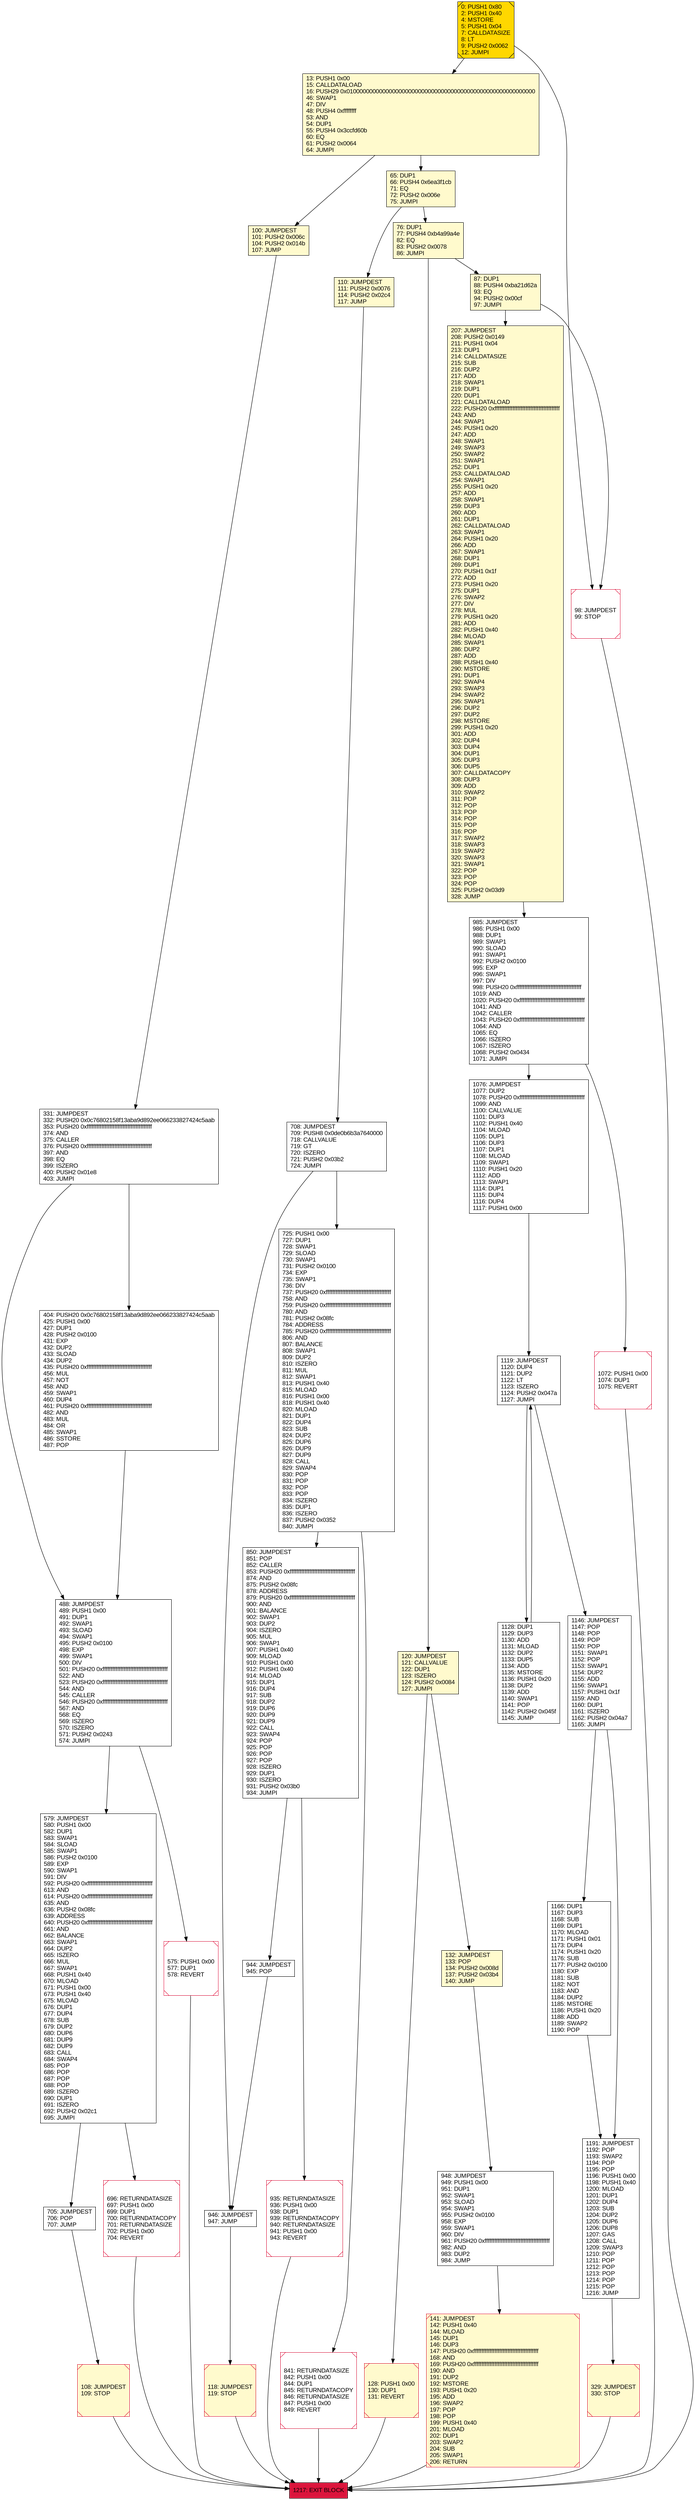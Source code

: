 digraph G {
bgcolor=transparent rankdir=UD;
node [shape=box style=filled color=black fillcolor=white fontname=arial fontcolor=black];
488 [label="488: JUMPDEST\l489: PUSH1 0x00\l491: DUP1\l492: SWAP1\l493: SLOAD\l494: SWAP1\l495: PUSH2 0x0100\l498: EXP\l499: SWAP1\l500: DIV\l501: PUSH20 0xffffffffffffffffffffffffffffffffffffffff\l522: AND\l523: PUSH20 0xffffffffffffffffffffffffffffffffffffffff\l544: AND\l545: CALLER\l546: PUSH20 0xffffffffffffffffffffffffffffffffffffffff\l567: AND\l568: EQ\l569: ISZERO\l570: ISZERO\l571: PUSH2 0x0243\l574: JUMPI\l" ];
850 [label="850: JUMPDEST\l851: POP\l852: CALLER\l853: PUSH20 0xffffffffffffffffffffffffffffffffffffffff\l874: AND\l875: PUSH2 0x08fc\l878: ADDRESS\l879: PUSH20 0xffffffffffffffffffffffffffffffffffffffff\l900: AND\l901: BALANCE\l902: SWAP1\l903: DUP2\l904: ISZERO\l905: MUL\l906: SWAP1\l907: PUSH1 0x40\l909: MLOAD\l910: PUSH1 0x00\l912: PUSH1 0x40\l914: MLOAD\l915: DUP1\l916: DUP4\l917: SUB\l918: DUP2\l919: DUP6\l920: DUP9\l921: DUP9\l922: CALL\l923: SWAP4\l924: POP\l925: POP\l926: POP\l927: POP\l928: ISZERO\l929: DUP1\l930: ISZERO\l931: PUSH2 0x03b0\l934: JUMPI\l" ];
1076 [label="1076: JUMPDEST\l1077: DUP2\l1078: PUSH20 0xffffffffffffffffffffffffffffffffffffffff\l1099: AND\l1100: CALLVALUE\l1101: DUP3\l1102: PUSH1 0x40\l1104: MLOAD\l1105: DUP1\l1106: DUP3\l1107: DUP1\l1108: MLOAD\l1109: SWAP1\l1110: PUSH1 0x20\l1112: ADD\l1113: SWAP1\l1114: DUP1\l1115: DUP4\l1116: DUP4\l1117: PUSH1 0x00\l" ];
1217 [label="1217: EXIT BLOCK\l" fillcolor=crimson ];
944 [label="944: JUMPDEST\l945: POP\l" ];
948 [label="948: JUMPDEST\l949: PUSH1 0x00\l951: DUP1\l952: SWAP1\l953: SLOAD\l954: SWAP1\l955: PUSH2 0x0100\l958: EXP\l959: SWAP1\l960: DIV\l961: PUSH20 0xffffffffffffffffffffffffffffffffffffffff\l982: AND\l983: DUP2\l984: JUMP\l" ];
110 [label="110: JUMPDEST\l111: PUSH2 0x0076\l114: PUSH2 0x02c4\l117: JUMP\l" fillcolor=lemonchiffon ];
946 [label="946: JUMPDEST\l947: JUMP\l" ];
1166 [label="1166: DUP1\l1167: DUP3\l1168: SUB\l1169: DUP1\l1170: MLOAD\l1171: PUSH1 0x01\l1173: DUP4\l1174: PUSH1 0x20\l1176: SUB\l1177: PUSH2 0x0100\l1180: EXP\l1181: SUB\l1182: NOT\l1183: AND\l1184: DUP2\l1185: MSTORE\l1186: PUSH1 0x20\l1188: ADD\l1189: SWAP2\l1190: POP\l" ];
65 [label="65: DUP1\l66: PUSH4 0x6ea3f1cb\l71: EQ\l72: PUSH2 0x006e\l75: JUMPI\l" fillcolor=lemonchiffon ];
207 [label="207: JUMPDEST\l208: PUSH2 0x0149\l211: PUSH1 0x04\l213: DUP1\l214: CALLDATASIZE\l215: SUB\l216: DUP2\l217: ADD\l218: SWAP1\l219: DUP1\l220: DUP1\l221: CALLDATALOAD\l222: PUSH20 0xffffffffffffffffffffffffffffffffffffffff\l243: AND\l244: SWAP1\l245: PUSH1 0x20\l247: ADD\l248: SWAP1\l249: SWAP3\l250: SWAP2\l251: SWAP1\l252: DUP1\l253: CALLDATALOAD\l254: SWAP1\l255: PUSH1 0x20\l257: ADD\l258: SWAP1\l259: DUP3\l260: ADD\l261: DUP1\l262: CALLDATALOAD\l263: SWAP1\l264: PUSH1 0x20\l266: ADD\l267: SWAP1\l268: DUP1\l269: DUP1\l270: PUSH1 0x1f\l272: ADD\l273: PUSH1 0x20\l275: DUP1\l276: SWAP2\l277: DIV\l278: MUL\l279: PUSH1 0x20\l281: ADD\l282: PUSH1 0x40\l284: MLOAD\l285: SWAP1\l286: DUP2\l287: ADD\l288: PUSH1 0x40\l290: MSTORE\l291: DUP1\l292: SWAP4\l293: SWAP3\l294: SWAP2\l295: SWAP1\l296: DUP2\l297: DUP2\l298: MSTORE\l299: PUSH1 0x20\l301: ADD\l302: DUP4\l303: DUP4\l304: DUP1\l305: DUP3\l306: DUP5\l307: CALLDATACOPY\l308: DUP3\l309: ADD\l310: SWAP2\l311: POP\l312: POP\l313: POP\l314: POP\l315: POP\l316: POP\l317: SWAP2\l318: SWAP3\l319: SWAP2\l320: SWAP3\l321: SWAP1\l322: POP\l323: POP\l324: POP\l325: PUSH2 0x03d9\l328: JUMP\l" fillcolor=lemonchiffon ];
579 [label="579: JUMPDEST\l580: PUSH1 0x00\l582: DUP1\l583: SWAP1\l584: SLOAD\l585: SWAP1\l586: PUSH2 0x0100\l589: EXP\l590: SWAP1\l591: DIV\l592: PUSH20 0xffffffffffffffffffffffffffffffffffffffff\l613: AND\l614: PUSH20 0xffffffffffffffffffffffffffffffffffffffff\l635: AND\l636: PUSH2 0x08fc\l639: ADDRESS\l640: PUSH20 0xffffffffffffffffffffffffffffffffffffffff\l661: AND\l662: BALANCE\l663: SWAP1\l664: DUP2\l665: ISZERO\l666: MUL\l667: SWAP1\l668: PUSH1 0x40\l670: MLOAD\l671: PUSH1 0x00\l673: PUSH1 0x40\l675: MLOAD\l676: DUP1\l677: DUP4\l678: SUB\l679: DUP2\l680: DUP6\l681: DUP9\l682: DUP9\l683: CALL\l684: SWAP4\l685: POP\l686: POP\l687: POP\l688: POP\l689: ISZERO\l690: DUP1\l691: ISZERO\l692: PUSH2 0x02c1\l695: JUMPI\l" ];
1119 [label="1119: JUMPDEST\l1120: DUP4\l1121: DUP2\l1122: LT\l1123: ISZERO\l1124: PUSH2 0x047a\l1127: JUMPI\l" ];
1072 [label="1072: PUSH1 0x00\l1074: DUP1\l1075: REVERT\l" shape=Msquare color=crimson ];
841 [label="841: RETURNDATASIZE\l842: PUSH1 0x00\l844: DUP1\l845: RETURNDATACOPY\l846: RETURNDATASIZE\l847: PUSH1 0x00\l849: REVERT\l" shape=Msquare color=crimson ];
1146 [label="1146: JUMPDEST\l1147: POP\l1148: POP\l1149: POP\l1150: POP\l1151: SWAP1\l1152: POP\l1153: SWAP1\l1154: DUP2\l1155: ADD\l1156: SWAP1\l1157: PUSH1 0x1f\l1159: AND\l1160: DUP1\l1161: ISZERO\l1162: PUSH2 0x04a7\l1165: JUMPI\l" ];
76 [label="76: DUP1\l77: PUSH4 0xb4a99a4e\l82: EQ\l83: PUSH2 0x0078\l86: JUMPI\l" fillcolor=lemonchiffon ];
1128 [label="1128: DUP1\l1129: DUP3\l1130: ADD\l1131: MLOAD\l1132: DUP2\l1133: DUP5\l1134: ADD\l1135: MSTORE\l1136: PUSH1 0x20\l1138: DUP2\l1139: ADD\l1140: SWAP1\l1141: POP\l1142: PUSH2 0x045f\l1145: JUMP\l" ];
87 [label="87: DUP1\l88: PUSH4 0xba21d62a\l93: EQ\l94: PUSH2 0x00cf\l97: JUMPI\l" fillcolor=lemonchiffon ];
13 [label="13: PUSH1 0x00\l15: CALLDATALOAD\l16: PUSH29 0x0100000000000000000000000000000000000000000000000000000000\l46: SWAP1\l47: DIV\l48: PUSH4 0xffffffff\l53: AND\l54: DUP1\l55: PUSH4 0x3ccfd60b\l60: EQ\l61: PUSH2 0x0064\l64: JUMPI\l" fillcolor=lemonchiffon ];
100 [label="100: JUMPDEST\l101: PUSH2 0x006c\l104: PUSH2 0x014b\l107: JUMP\l" fillcolor=lemonchiffon ];
329 [label="329: JUMPDEST\l330: STOP\l" fillcolor=lemonchiffon shape=Msquare color=crimson ];
141 [label="141: JUMPDEST\l142: PUSH1 0x40\l144: MLOAD\l145: DUP1\l146: DUP3\l147: PUSH20 0xffffffffffffffffffffffffffffffffffffffff\l168: AND\l169: PUSH20 0xffffffffffffffffffffffffffffffffffffffff\l190: AND\l191: DUP2\l192: MSTORE\l193: PUSH1 0x20\l195: ADD\l196: SWAP2\l197: POP\l198: POP\l199: PUSH1 0x40\l201: MLOAD\l202: DUP1\l203: SWAP2\l204: SUB\l205: SWAP1\l206: RETURN\l" fillcolor=lemonchiffon shape=Msquare color=crimson ];
575 [label="575: PUSH1 0x00\l577: DUP1\l578: REVERT\l" shape=Msquare color=crimson ];
404 [label="404: PUSH20 0x0c76802158f13aba9d892ee066233827424c5aab\l425: PUSH1 0x00\l427: DUP1\l428: PUSH2 0x0100\l431: EXP\l432: DUP2\l433: SLOAD\l434: DUP2\l435: PUSH20 0xffffffffffffffffffffffffffffffffffffffff\l456: MUL\l457: NOT\l458: AND\l459: SWAP1\l460: DUP4\l461: PUSH20 0xffffffffffffffffffffffffffffffffffffffff\l482: AND\l483: MUL\l484: OR\l485: SWAP1\l486: SSTORE\l487: POP\l" ];
128 [label="128: PUSH1 0x00\l130: DUP1\l131: REVERT\l" fillcolor=lemonchiffon shape=Msquare color=crimson ];
118 [label="118: JUMPDEST\l119: STOP\l" fillcolor=lemonchiffon shape=Msquare color=crimson ];
696 [label="696: RETURNDATASIZE\l697: PUSH1 0x00\l699: DUP1\l700: RETURNDATACOPY\l701: RETURNDATASIZE\l702: PUSH1 0x00\l704: REVERT\l" shape=Msquare color=crimson ];
132 [label="132: JUMPDEST\l133: POP\l134: PUSH2 0x008d\l137: PUSH2 0x03b4\l140: JUMP\l" fillcolor=lemonchiffon ];
0 [label="0: PUSH1 0x80\l2: PUSH1 0x40\l4: MSTORE\l5: PUSH1 0x04\l7: CALLDATASIZE\l8: LT\l9: PUSH2 0x0062\l12: JUMPI\l" fillcolor=lemonchiffon shape=Msquare fillcolor=gold ];
705 [label="705: JUMPDEST\l706: POP\l707: JUMP\l" ];
708 [label="708: JUMPDEST\l709: PUSH8 0x0de0b6b3a7640000\l718: CALLVALUE\l719: GT\l720: ISZERO\l721: PUSH2 0x03b2\l724: JUMPI\l" ];
331 [label="331: JUMPDEST\l332: PUSH20 0x0c76802158f13aba9d892ee066233827424c5aab\l353: PUSH20 0xffffffffffffffffffffffffffffffffffffffff\l374: AND\l375: CALLER\l376: PUSH20 0xffffffffffffffffffffffffffffffffffffffff\l397: AND\l398: EQ\l399: ISZERO\l400: PUSH2 0x01e8\l403: JUMPI\l" ];
98 [label="98: JUMPDEST\l99: STOP\l" shape=Msquare color=crimson ];
120 [label="120: JUMPDEST\l121: CALLVALUE\l122: DUP1\l123: ISZERO\l124: PUSH2 0x0084\l127: JUMPI\l" fillcolor=lemonchiffon ];
108 [label="108: JUMPDEST\l109: STOP\l" fillcolor=lemonchiffon shape=Msquare color=crimson ];
985 [label="985: JUMPDEST\l986: PUSH1 0x00\l988: DUP1\l989: SWAP1\l990: SLOAD\l991: SWAP1\l992: PUSH2 0x0100\l995: EXP\l996: SWAP1\l997: DIV\l998: PUSH20 0xffffffffffffffffffffffffffffffffffffffff\l1019: AND\l1020: PUSH20 0xffffffffffffffffffffffffffffffffffffffff\l1041: AND\l1042: CALLER\l1043: PUSH20 0xffffffffffffffffffffffffffffffffffffffff\l1064: AND\l1065: EQ\l1066: ISZERO\l1067: ISZERO\l1068: PUSH2 0x0434\l1071: JUMPI\l" ];
725 [label="725: PUSH1 0x00\l727: DUP1\l728: SWAP1\l729: SLOAD\l730: SWAP1\l731: PUSH2 0x0100\l734: EXP\l735: SWAP1\l736: DIV\l737: PUSH20 0xffffffffffffffffffffffffffffffffffffffff\l758: AND\l759: PUSH20 0xffffffffffffffffffffffffffffffffffffffff\l780: AND\l781: PUSH2 0x08fc\l784: ADDRESS\l785: PUSH20 0xffffffffffffffffffffffffffffffffffffffff\l806: AND\l807: BALANCE\l808: SWAP1\l809: DUP2\l810: ISZERO\l811: MUL\l812: SWAP1\l813: PUSH1 0x40\l815: MLOAD\l816: PUSH1 0x00\l818: PUSH1 0x40\l820: MLOAD\l821: DUP1\l822: DUP4\l823: SUB\l824: DUP2\l825: DUP6\l826: DUP9\l827: DUP9\l828: CALL\l829: SWAP4\l830: POP\l831: POP\l832: POP\l833: POP\l834: ISZERO\l835: DUP1\l836: ISZERO\l837: PUSH2 0x0352\l840: JUMPI\l" ];
935 [label="935: RETURNDATASIZE\l936: PUSH1 0x00\l938: DUP1\l939: RETURNDATACOPY\l940: RETURNDATASIZE\l941: PUSH1 0x00\l943: REVERT\l" shape=Msquare color=crimson ];
1191 [label="1191: JUMPDEST\l1192: POP\l1193: SWAP2\l1194: POP\l1195: POP\l1196: PUSH1 0x00\l1198: PUSH1 0x40\l1200: MLOAD\l1201: DUP1\l1202: DUP4\l1203: SUB\l1204: DUP2\l1205: DUP6\l1206: DUP8\l1207: GAS\l1208: CALL\l1209: SWAP3\l1210: POP\l1211: POP\l1212: POP\l1213: POP\l1214: POP\l1215: POP\l1216: JUMP\l" ];
65 -> 110;
76 -> 87;
944 -> 946;
1076 -> 1119;
331 -> 404;
708 -> 725;
841 -> 1217;
329 -> 1217;
87 -> 207;
705 -> 108;
141 -> 1217;
404 -> 488;
87 -> 98;
76 -> 120;
118 -> 1217;
132 -> 948;
579 -> 696;
725 -> 841;
331 -> 488;
207 -> 985;
98 -> 1217;
108 -> 1217;
1166 -> 1191;
725 -> 850;
850 -> 944;
13 -> 100;
488 -> 579;
0 -> 98;
1072 -> 1217;
65 -> 76;
120 -> 132;
1146 -> 1166;
120 -> 128;
1119 -> 1128;
1128 -> 1119;
13 -> 65;
948 -> 141;
1119 -> 1146;
488 -> 575;
575 -> 1217;
128 -> 1217;
696 -> 1217;
1191 -> 329;
946 -> 118;
110 -> 708;
708 -> 946;
985 -> 1072;
1146 -> 1191;
579 -> 705;
100 -> 331;
985 -> 1076;
0 -> 13;
850 -> 935;
935 -> 1217;
}